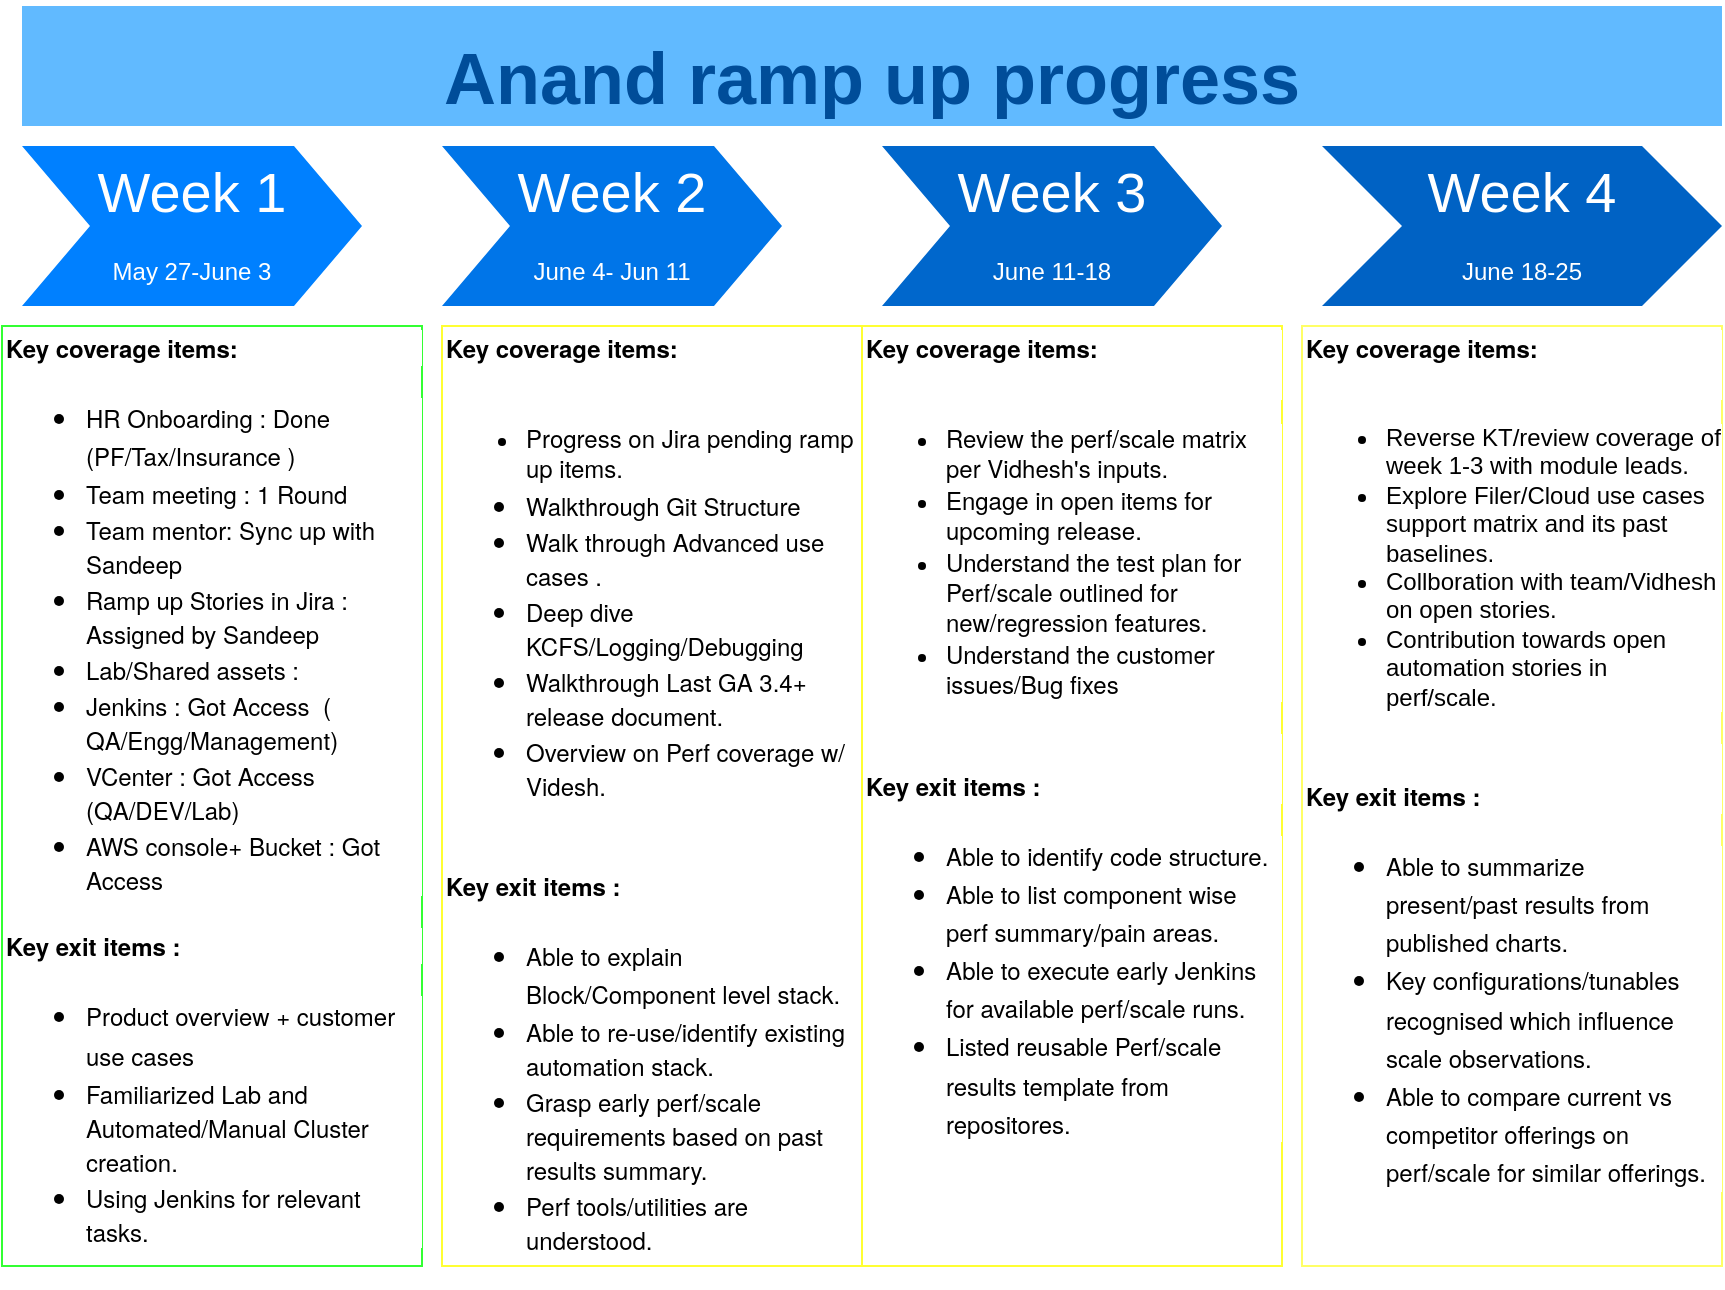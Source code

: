 <mxfile version="14.7.4" type="github">
  <diagram name="Page-1" id="d9b1e647-80fa-b4a2-5024-87a742678bcc">
    <mxGraphModel dx="1186" dy="648" grid="1" gridSize="10" guides="1" tooltips="1" connect="1" arrows="1" fold="1" page="1" pageScale="1" pageWidth="1100" pageHeight="850" background="none" math="0" shadow="0">
      <root>
        <mxCell id="0" />
        <mxCell id="1" parent="0" />
        <mxCell id="57fe6abec08f04cb-1" value="Week 1&lt;br&gt;&lt;font style=&quot;font-size: 12px&quot;&gt;May 27-June 3&lt;/font&gt;" style="shape=step;whiteSpace=wrap;html=1;fontSize=28;fillColor=#0080FF;fontColor=#FFFFFF;strokeColor=none;" parent="1" vertex="1">
          <mxGeometry x="90" y="180" width="170" height="80" as="geometry" />
        </mxCell>
        <mxCell id="57fe6abec08f04cb-2" value="Week 2&lt;br&gt;&lt;font style=&quot;font-size: 12px&quot;&gt;J&lt;font&gt;u&lt;/font&gt;&lt;/font&gt;&lt;font style=&quot;font-size: 12px&quot;&gt;ne 4- Jun 11&lt;/font&gt;" style="shape=step;whiteSpace=wrap;html=1;fontSize=28;fillColor=#0075E8;fontColor=#FFFFFF;strokeColor=none;" parent="1" vertex="1">
          <mxGeometry x="300" y="180" width="170" height="80" as="geometry" />
        </mxCell>
        <mxCell id="57fe6abec08f04cb-3" value="Week 3&lt;br&gt;&lt;font style=&quot;font-size: 12px&quot;&gt;June 11-18&lt;/font&gt;" style="shape=step;whiteSpace=wrap;html=1;fontSize=28;fillColor=#0067CC;fontColor=#FFFFFF;strokeColor=none;" parent="1" vertex="1">
          <mxGeometry x="520" y="180" width="170" height="80" as="geometry" />
        </mxCell>
        <mxCell id="57fe6abec08f04cb-4" value="Week 4&lt;br&gt;&lt;font style=&quot;font-size: 12px&quot;&gt;June 18-25&lt;/font&gt;" style="shape=step;whiteSpace=wrap;html=1;fontSize=28;fillColor=#0062C4;fontColor=#FFFFFF;strokeColor=none;" parent="1" vertex="1">
          <mxGeometry x="740" y="180" width="200" height="80" as="geometry" />
        </mxCell>
        <mxCell id="57fe6abec08f04cb-7" value="&lt;font style=&quot;font-size: 36px&quot;&gt;Anand ramp up progress&lt;/font&gt;" style="text;html=1;strokeColor=none;fillColor=#61BAFF;align=center;verticalAlign=middle;whiteSpace=wrap;fontSize=54;fontStyle=1;fontColor=#004D99;" parent="1" vertex="1">
          <mxGeometry x="90" y="110" width="850" height="60" as="geometry" />
        </mxCell>
        <mxCell id="WfNH4-pf-VjyFcLgyXZl-1" value="&lt;p class=&quot;p1&quot; style=&quot;font-stretch: normal ; line-height: normal ; font-family: &amp;#34;helvetica neue&amp;#34; ; background-color: rgb(255 , 255 , 255) ; margin: 0px&quot;&gt;&lt;b&gt;Key coverage items:&lt;/b&gt;&lt;/p&gt;&lt;p class=&quot;p1&quot; style=&quot;font-stretch: normal ; line-height: normal ; font-family: &amp;#34;helvetica neue&amp;#34; ; background-color: rgb(255 , 255 , 255) ; margin: 0px&quot;&gt;&lt;/p&gt;&lt;ul style=&quot;font-family: &amp;#34;calibri&amp;#34; , &amp;#34;arial&amp;#34; , &amp;#34;helvetica&amp;#34; , sans-serif ; font-size: 16px ; background-color: rgb(255 , 255 , 255)&quot;&gt;&lt;li&gt;&lt;span style=&quot;margin: 0px ; padding: 0px ; border: 0px ; font-style: inherit ; font-variant: inherit ; font-weight: inherit ; font-stretch: inherit ; font-size: 9pt ; line-height: inherit ; font-family: &amp;#34;helvetica neue&amp;#34; ; vertical-align: baseline ; background-color: rgba(0 , 0 , 0 , 0)&quot;&gt;HR Onboarding : Done&lt;/span&gt;&lt;br&gt;&lt;span style=&quot;margin: 0px ; padding: 0px ; border: 0px ; font-style: inherit ; font-variant: inherit ; font-weight: inherit ; font-stretch: inherit ; font-size: 9pt ; line-height: inherit ; font-family: &amp;#34;helvetica neue&amp;#34; ; vertical-align: baseline ; background-color: rgba(0 , 0 , 0 , 0)&quot;&gt;(PF/Tax/Insurance )&amp;nbsp;&lt;/span&gt;&lt;br&gt;&lt;/li&gt;&lt;li&gt;&lt;p class=&quot;p1&quot; style=&quot;margin: 0px ; font-stretch: normal ; font-size: 12px ; line-height: normal ; font-family: &amp;#34;helvetica neue&amp;#34;&quot;&gt;Team meeting : 1 Round&lt;br&gt;&lt;/p&gt;&lt;/li&gt;&lt;li&gt;&lt;p class=&quot;p1&quot; style=&quot;margin: 0px ; font-stretch: normal ; font-size: 12px ; line-height: normal ; font-family: &amp;#34;helvetica neue&amp;#34;&quot;&gt;Team mentor: Sync up with Sandeep&lt;br&gt;&lt;/p&gt;&lt;/li&gt;&lt;li&gt;&lt;p class=&quot;p1&quot; style=&quot;margin: 0px ; font-stretch: normal ; font-size: 12px ; line-height: normal ; font-family: &amp;#34;helvetica neue&amp;#34;&quot;&gt;Ramp up Stories in Jira : Assigned by Sandeep&amp;nbsp;&lt;br&gt;&lt;/p&gt;&lt;/li&gt;&lt;li&gt;&lt;p class=&quot;p1&quot; style=&quot;margin: 0px ; font-stretch: normal ; font-size: 12px ; line-height: normal ; font-family: &amp;#34;helvetica neue&amp;#34;&quot;&gt;Lab/Shared assets :&amp;nbsp;&lt;/p&gt;&lt;/li&gt;&lt;li&gt;&lt;p class=&quot;p1&quot; style=&quot;margin: 0px ; font-stretch: normal ; font-size: 12px ; line-height: normal ; font-family: &amp;#34;helvetica neue&amp;#34;&quot;&gt;Jenkins : Got Access&amp;nbsp; ( QA/Engg/Management)&lt;/p&gt;&lt;/li&gt;&lt;li&gt;&lt;p class=&quot;p1&quot; style=&quot;margin: 0px ; font-stretch: normal ; font-size: 12px ; line-height: normal ; font-family: &amp;#34;helvetica neue&amp;#34;&quot;&gt;VCenter : Got Access&amp;nbsp; (QA/DEV/Lab)&lt;/p&gt;&lt;/li&gt;&lt;li&gt;&lt;p class=&quot;p1&quot; style=&quot;margin: 0px ; font-stretch: normal ; font-size: 12px ; line-height: normal ; font-family: &amp;#34;helvetica neue&amp;#34;&quot;&gt;AWS console+ Bucket : Got Access&lt;/p&gt;&lt;/li&gt;&lt;/ul&gt;&lt;p style=&quot;font-family: &amp;#34;calibri&amp;#34; , &amp;#34;arial&amp;#34; , &amp;#34;helvetica&amp;#34; , sans-serif ; font-size: 16px ; background-color: rgb(255 , 255 , 255)&quot;&gt;&lt;/p&gt;&lt;p class=&quot;p2&quot; style=&quot;font-stretch: normal ; line-height: normal ; font-family: &amp;#34;helvetica neue&amp;#34; ; background-color: rgb(255 , 255 , 255) ; margin: 0px ; min-height: 14px&quot;&gt;&lt;b&gt;Key exit items :&lt;/b&gt;&lt;br&gt;&lt;/p&gt;&lt;p class=&quot;p1&quot; style=&quot;font-stretch: normal ; line-height: normal ; font-family: &amp;#34;helvetica neue&amp;#34; ; background-color: rgb(255 , 255 , 255) ; margin: 0px&quot;&gt;&lt;/p&gt;&lt;ul style=&quot;font-family: &amp;#34;calibri&amp;#34; , &amp;#34;arial&amp;#34; , &amp;#34;helvetica&amp;#34; , sans-serif ; font-size: 16px ; background-color: rgb(255 , 255 , 255)&quot;&gt;&lt;li&gt;&lt;span style=&quot;margin: 0px ; padding: 0px ; border: 0px ; font-style: inherit ; font-variant: inherit ; font-weight: inherit ; font-stretch: inherit ; font-size: 9pt ; line-height: inherit ; font-family: &amp;#34;helvetica neue&amp;#34; ; vertical-align: baseline ; background-color: rgba(0 , 0 , 0 , 0)&quot;&gt;Product overview + customer use cases&lt;/span&gt;&lt;/li&gt;&lt;li&gt;&lt;p class=&quot;p1&quot; style=&quot;margin: 0px ; font-stretch: normal ; font-size: 12px ; line-height: normal ; font-family: &amp;#34;helvetica neue&amp;#34;&quot;&gt;Familiarized Lab and Automated/Manual Cluster creation.&lt;/p&gt;&lt;/li&gt;&lt;li&gt;&lt;p class=&quot;p1&quot; style=&quot;margin: 0px ; font-stretch: normal ; font-size: 12px ; line-height: normal ; font-family: &amp;#34;helvetica neue&amp;#34;&quot;&gt;Using Jenkins for relevant tasks.&lt;/p&gt;&lt;/li&gt;&lt;/ul&gt;" style="text;spacingTop=-5;fillColor=#B9E0A5;whiteSpace=wrap;html=1;align=left;fontSize=12;fontFamily=Helvetica;fillColor=none;strokeColor=#33FF33;" vertex="1" parent="1">
          <mxGeometry x="80" y="270" width="210" height="470" as="geometry" />
        </mxCell>
        <mxCell id="WfNH4-pf-VjyFcLgyXZl-3" value="&lt;p class=&quot;p1&quot; style=&quot;font-stretch: normal ; line-height: normal ; font-family: &amp;#34;helvetica neue&amp;#34; ; background-color: rgb(255 , 255 , 255) ; margin: 0px&quot;&gt;&lt;b&gt;Key coverage items:&lt;/b&gt;&lt;/p&gt;&lt;p class=&quot;p2&quot; style=&quot;font-stretch: normal ; line-height: normal ; font-family: &amp;#34;helvetica neue&amp;#34; ; background-color: rgb(255 , 255 , 255) ; margin: 0px ; min-height: 14px&quot;&gt;&lt;br&gt;&lt;/p&gt;&lt;p class=&quot;p1&quot; style=&quot;font-stretch: normal ; line-height: normal ; font-family: &amp;#34;helvetica neue&amp;#34; ; background-color: rgb(255 , 255 , 255) ; margin: 0px&quot;&gt;&lt;/p&gt;&lt;ul style=&quot;background-color: rgb(255 , 255 , 255)&quot;&gt;&lt;li&gt;&lt;font face=&quot;helvetica neue&quot;&gt;Progress on Jira pending ramp up items.&lt;/font&gt;&lt;/li&gt;&lt;li style=&quot;font-family: &amp;#34;calibri&amp;#34; , &amp;#34;arial&amp;#34; , &amp;#34;helvetica&amp;#34; , sans-serif ; font-size: 16px&quot;&gt;&lt;p class=&quot;p1&quot; style=&quot;margin: 0px ; font-stretch: normal ; font-size: 12px ; line-height: normal ; font-family: &amp;#34;helvetica neue&amp;#34;&quot;&gt;Walkthrough Git Structure&lt;/p&gt;&lt;/li&gt;&lt;li style=&quot;font-family: &amp;#34;calibri&amp;#34; , &amp;#34;arial&amp;#34; , &amp;#34;helvetica&amp;#34; , sans-serif ; font-size: 16px&quot;&gt;&lt;p class=&quot;p1&quot; style=&quot;margin: 0px ; font-stretch: normal ; font-size: 12px ; line-height: normal ; font-family: &amp;#34;helvetica neue&amp;#34;&quot;&gt;Walk through Advanced use cases .&lt;br&gt;&lt;/p&gt;&lt;/li&gt;&lt;li style=&quot;font-family: &amp;#34;calibri&amp;#34; , &amp;#34;arial&amp;#34; , &amp;#34;helvetica&amp;#34; , sans-serif ; font-size: 16px&quot;&gt;&lt;p class=&quot;p1&quot; style=&quot;margin: 0px ; font-stretch: normal ; font-size: 12px ; line-height: normal ; font-family: &amp;#34;helvetica neue&amp;#34;&quot;&gt;Deep dive KCFS/Logging/Debugging&lt;/p&gt;&lt;/li&gt;&lt;li style=&quot;font-family: &amp;#34;calibri&amp;#34; , &amp;#34;arial&amp;#34; , &amp;#34;helvetica&amp;#34; , sans-serif ; font-size: 16px&quot;&gt;&lt;p class=&quot;p1&quot; style=&quot;margin: 0px ; font-stretch: normal ; font-size: 12px ; line-height: normal ; font-family: &amp;#34;helvetica neue&amp;#34;&quot;&gt;Walkthrough Last GA 3.4+ release document.&lt;/p&gt;&lt;/li&gt;&lt;li style=&quot;font-family: &amp;#34;calibri&amp;#34; , &amp;#34;arial&amp;#34; , &amp;#34;helvetica&amp;#34; , sans-serif ; font-size: 16px&quot;&gt;&lt;p class=&quot;p1&quot; style=&quot;margin: 0px ; font-stretch: normal ; font-size: 12px ; line-height: normal ; font-family: &amp;#34;helvetica neue&amp;#34;&quot;&gt;Overview on Perf coverage w/ Videsh.&lt;/p&gt;&lt;/li&gt;&lt;/ul&gt;&lt;p style=&quot;font-family: &amp;#34;calibri&amp;#34; , &amp;#34;arial&amp;#34; , &amp;#34;helvetica&amp;#34; , sans-serif ; font-size: 16px ; background-color: rgb(255 , 255 , 255)&quot;&gt;&lt;/p&gt;&lt;p class=&quot;p2&quot; style=&quot;font-stretch: normal ; line-height: normal ; font-family: &amp;#34;helvetica neue&amp;#34; ; background-color: rgb(255 , 255 , 255) ; margin: 0px ; min-height: 14px&quot;&gt;&lt;br&gt;&lt;/p&gt;&lt;p class=&quot;p1&quot; style=&quot;font-stretch: normal ; line-height: normal ; font-family: &amp;#34;helvetica neue&amp;#34; ; background-color: rgb(255 , 255 , 255) ; margin: 0px&quot;&gt;&lt;b&gt;Key exit items :&lt;/b&gt;&lt;/p&gt;&lt;p class=&quot;p1&quot; style=&quot;font-stretch: normal ; line-height: normal ; font-family: &amp;#34;helvetica neue&amp;#34; ; background-color: rgb(255 , 255 , 255) ; margin: 0px&quot;&gt;&lt;/p&gt;&lt;ul style=&quot;font-family: &amp;#34;calibri&amp;#34; , &amp;#34;arial&amp;#34; , &amp;#34;helvetica&amp;#34; , sans-serif ; font-size: 16px ; background-color: rgb(255 , 255 , 255)&quot;&gt;&lt;li&gt;&lt;span style=&quot;margin: 0px ; padding: 0px ; border: 0px ; font-style: inherit ; font-variant: inherit ; font-weight: inherit ; font-stretch: inherit ; font-size: 9pt ; line-height: inherit ; font-family: &amp;#34;helvetica neue&amp;#34; ; vertical-align: baseline ; background-color: rgba(0 , 0 , 0 , 0)&quot;&gt;Able to explain Block/Component level stack.&lt;/span&gt;&lt;/li&gt;&lt;li&gt;&lt;p class=&quot;p1&quot; style=&quot;margin: 0px ; font-stretch: normal ; font-size: 12px ; line-height: normal ; font-family: &amp;#34;helvetica neue&amp;#34;&quot;&gt;Able to re-use/identify existing automation stack.&lt;/p&gt;&lt;/li&gt;&lt;li&gt;&lt;p class=&quot;p1&quot; style=&quot;margin: 0px ; font-stretch: normal ; font-size: 12px ; line-height: normal ; font-family: &amp;#34;helvetica neue&amp;#34;&quot;&gt;Grasp early perf/scale requirements based on past results summary.&lt;/p&gt;&lt;/li&gt;&lt;li&gt;&lt;p class=&quot;p1&quot; style=&quot;margin: 0px ; font-stretch: normal ; font-size: 12px ; line-height: normal ; font-family: &amp;#34;helvetica neue&amp;#34;&quot;&gt;Perf tools/utilities are understood.&lt;/p&gt;&lt;/li&gt;&lt;/ul&gt;" style="text;spacingTop=-5;fillColor=#ffffff;whiteSpace=wrap;html=1;align=left;fontSize=12;fontFamily=Helvetica;fillColor=none;strokeColor=#FFFF33;" vertex="1" parent="1">
          <mxGeometry x="300" y="270" width="210" height="470" as="geometry" />
        </mxCell>
        <mxCell id="WfNH4-pf-VjyFcLgyXZl-4" value="&lt;p class=&quot;p1&quot; style=&quot;font-stretch: normal ; line-height: normal ; font-family: &amp;#34;helvetica neue&amp;#34; ; background-color: rgb(255 , 255 , 255) ; margin: 0px&quot;&gt;&lt;b&gt;Key coverage items:&lt;/b&gt;&lt;/p&gt;&lt;p class=&quot;p2&quot; style=&quot;font-stretch: normal ; line-height: normal ; font-family: &amp;#34;helvetica neue&amp;#34; ; background-color: rgb(255 , 255 , 255) ; margin: 0px ; min-height: 14px&quot;&gt;&lt;br&gt;&lt;/p&gt;&lt;p class=&quot;p1&quot; style=&quot;font-stretch: normal ; line-height: normal ; font-family: &amp;#34;helvetica neue&amp;#34; ; background-color: rgb(255 , 255 , 255) ; margin: 0px&quot;&gt;&lt;/p&gt;&lt;ul style=&quot;background-color: rgb(255 , 255 , 255)&quot;&gt;&lt;li&gt;&lt;font face=&quot;helvetica neue&quot;&gt;Review the perf/scale matrix per Vidhesh&#39;s inputs.&lt;/font&gt;&lt;/li&gt;&lt;li&gt;&lt;font face=&quot;helvetica neue&quot;&gt;Engage in open items for upcoming release.&lt;/font&gt;&lt;/li&gt;&lt;li&gt;&lt;font face=&quot;helvetica neue&quot;&gt;Understand the test plan for Perf/scale outlined for new/regression features.&lt;/font&gt;&lt;/li&gt;&lt;li&gt;&lt;font face=&quot;helvetica neue&quot;&gt;Understand the customer issues/Bug fixes&lt;/font&gt;&lt;/li&gt;&lt;/ul&gt;&lt;p style=&quot;font-family: &amp;#34;calibri&amp;#34; , &amp;#34;arial&amp;#34; , &amp;#34;helvetica&amp;#34; , sans-serif ; font-size: 16px ; background-color: rgb(255 , 255 , 255)&quot;&gt;&lt;/p&gt;&lt;p class=&quot;p2&quot; style=&quot;font-stretch: normal ; line-height: normal ; font-family: &amp;#34;helvetica neue&amp;#34; ; background-color: rgb(255 , 255 , 255) ; margin: 0px ; min-height: 14px&quot;&gt;&lt;br&gt;&lt;/p&gt;&lt;p class=&quot;p1&quot; style=&quot;font-stretch: normal ; line-height: normal ; font-family: &amp;#34;helvetica neue&amp;#34; ; background-color: rgb(255 , 255 , 255) ; margin: 0px&quot;&gt;&lt;b&gt;Key exit items :&lt;/b&gt;&lt;/p&gt;&lt;p class=&quot;p1&quot; style=&quot;font-stretch: normal ; line-height: normal ; font-family: &amp;#34;helvetica neue&amp;#34; ; background-color: rgb(255 , 255 , 255) ; margin: 0px&quot;&gt;&lt;/p&gt;&lt;ul style=&quot;font-family: &amp;#34;calibri&amp;#34; , &amp;#34;arial&amp;#34; , &amp;#34;helvetica&amp;#34; , sans-serif ; font-size: 16px ; background-color: rgb(255 , 255 , 255)&quot;&gt;&lt;li&gt;&lt;span style=&quot;margin: 0px ; padding: 0px ; border: 0px ; font-style: inherit ; font-variant: inherit ; font-weight: inherit ; font-stretch: inherit ; font-size: 9pt ; line-height: inherit ; font-family: &amp;#34;helvetica neue&amp;#34; ; vertical-align: baseline ; background-color: rgba(0 , 0 , 0 , 0)&quot;&gt;Able to identify code structure.&lt;/span&gt;&lt;/li&gt;&lt;li&gt;&lt;span style=&quot;margin: 0px ; padding: 0px ; border: 0px ; font-style: inherit ; font-variant: inherit ; font-weight: inherit ; font-stretch: inherit ; font-size: 9pt ; line-height: inherit ; font-family: &amp;#34;helvetica neue&amp;#34; ; vertical-align: baseline ; background-color: rgba(0 , 0 , 0 , 0)&quot;&gt;Able to list component wise perf summary/pain areas.&lt;/span&gt;&lt;/li&gt;&lt;li&gt;&lt;span style=&quot;margin: 0px ; padding: 0px ; border: 0px ; font-style: inherit ; font-variant: inherit ; font-weight: inherit ; font-stretch: inherit ; font-size: 9pt ; line-height: inherit ; font-family: &amp;#34;helvetica neue&amp;#34; ; vertical-align: baseline ; background-color: rgba(0 , 0 , 0 , 0)&quot;&gt;Able to execute early Jenkins for available perf/scale runs.&lt;/span&gt;&lt;/li&gt;&lt;li&gt;&lt;span style=&quot;margin: 0px ; padding: 0px ; border: 0px ; font-style: inherit ; font-variant: inherit ; font-weight: inherit ; font-stretch: inherit ; font-size: 9pt ; line-height: inherit ; font-family: &amp;#34;helvetica neue&amp;#34; ; vertical-align: baseline ; background-color: rgba(0 , 0 , 0 , 0)&quot;&gt;Listed reusable Perf/scale results template from repositores.&lt;/span&gt;&lt;/li&gt;&lt;/ul&gt;" style="text;spacingTop=-5;fillColor=#FFFF33;whiteSpace=wrap;html=1;align=left;fontSize=12;fontFamily=Helvetica;fillColor=none;strokeColor=#FFFF33;" vertex="1" parent="1">
          <mxGeometry x="510" y="270" width="210" height="470" as="geometry" />
        </mxCell>
        <mxCell id="WfNH4-pf-VjyFcLgyXZl-5" value="&lt;p class=&quot;p1&quot; style=&quot;font-stretch: normal ; line-height: normal ; font-family: &amp;#34;helvetica neue&amp;#34; ; background-color: rgb(255 , 255 , 255) ; margin: 0px&quot;&gt;&lt;b&gt;Key coverage items:&lt;/b&gt;&lt;/p&gt;&lt;p class=&quot;p1&quot; style=&quot;font-stretch: normal ; line-height: normal ; font-family: &amp;#34;helvetica neue&amp;#34; ; background-color: rgb(255 , 255 , 255) ; margin: 0px&quot;&gt;&lt;br&gt;&lt;/p&gt;&lt;ul style=&quot;background-color: rgb(255 , 255 , 255)&quot;&gt;&lt;li&gt;Reverse KT/review coverage of week 1-3 with module leads.&lt;/li&gt;&lt;li&gt;Explore Filer/Cloud use cases support matrix and its past baselines.&lt;/li&gt;&lt;li&gt;Collboration with team/Vidhesh on open stories.&lt;/li&gt;&lt;li&gt;Contribution towards open automation stories in perf/scale.&lt;/li&gt;&lt;/ul&gt;&lt;p style=&quot;font-family: &amp;#34;calibri&amp;#34; , &amp;#34;arial&amp;#34; , &amp;#34;helvetica&amp;#34; , sans-serif ; font-size: 16px ; background-color: rgb(255 , 255 , 255)&quot;&gt;&lt;/p&gt;&lt;p class=&quot;p2&quot; style=&quot;font-stretch: normal ; line-height: normal ; font-family: &amp;#34;helvetica neue&amp;#34; ; background-color: rgb(255 , 255 , 255) ; margin: 0px ; min-height: 14px&quot;&gt;&lt;br&gt;&lt;/p&gt;&lt;p class=&quot;p1&quot; style=&quot;font-stretch: normal ; line-height: normal ; font-family: &amp;#34;helvetica neue&amp;#34; ; background-color: rgb(255 , 255 , 255) ; margin: 0px&quot;&gt;&lt;b&gt;Key exit items :&lt;/b&gt;&lt;/p&gt;&lt;p class=&quot;p1&quot; style=&quot;font-stretch: normal ; line-height: normal ; font-family: &amp;#34;helvetica neue&amp;#34; ; background-color: rgb(255 , 255 , 255) ; margin: 0px&quot;&gt;&lt;/p&gt;&lt;ul style=&quot;font-family: &amp;#34;calibri&amp;#34; , &amp;#34;arial&amp;#34; , &amp;#34;helvetica&amp;#34; , sans-serif ; font-size: 16px ; background-color: rgb(255 , 255 , 255)&quot;&gt;&lt;li&gt;&lt;span style=&quot;margin: 0px ; padding: 0px ; border: 0px ; font-style: inherit ; font-variant: inherit ; font-weight: inherit ; font-stretch: inherit ; font-size: 9pt ; line-height: inherit ; font-family: &amp;#34;helvetica neue&amp;#34; ; vertical-align: baseline ; background-color: rgba(0 , 0 , 0 , 0)&quot;&gt;Able to summarize present/past results from published charts.&lt;/span&gt;&lt;/li&gt;&lt;li&gt;&lt;span style=&quot;margin: 0px ; padding: 0px ; border: 0px ; font-style: inherit ; font-variant: inherit ; font-weight: inherit ; font-stretch: inherit ; font-size: 9pt ; line-height: inherit ; font-family: &amp;#34;helvetica neue&amp;#34; ; vertical-align: baseline ; background-color: rgba(0 , 0 , 0 , 0)&quot;&gt;Key configurations/tunables recognised which influence scale observations.&lt;/span&gt;&lt;/li&gt;&lt;li&gt;&lt;span style=&quot;margin: 0px ; padding: 0px ; border: 0px ; font-style: inherit ; font-variant: inherit ; font-weight: inherit ; font-stretch: inherit ; font-size: 9pt ; line-height: inherit ; font-family: &amp;#34;helvetica neue&amp;#34; ; vertical-align: baseline ; background-color: rgba(0 , 0 , 0 , 0)&quot;&gt;Able to compare current vs competitor offerings on perf/scale for similar offerings.&lt;/span&gt;&lt;/li&gt;&lt;/ul&gt;" style="text;spacingTop=-5;fillColor=#ffffff;whiteSpace=wrap;html=1;align=left;fontSize=12;fontFamily=Helvetica;fillColor=none;strokeColor=#FFFF66;" vertex="1" parent="1">
          <mxGeometry x="730" y="270" width="210" height="470" as="geometry" />
        </mxCell>
      </root>
    </mxGraphModel>
  </diagram>
</mxfile>
